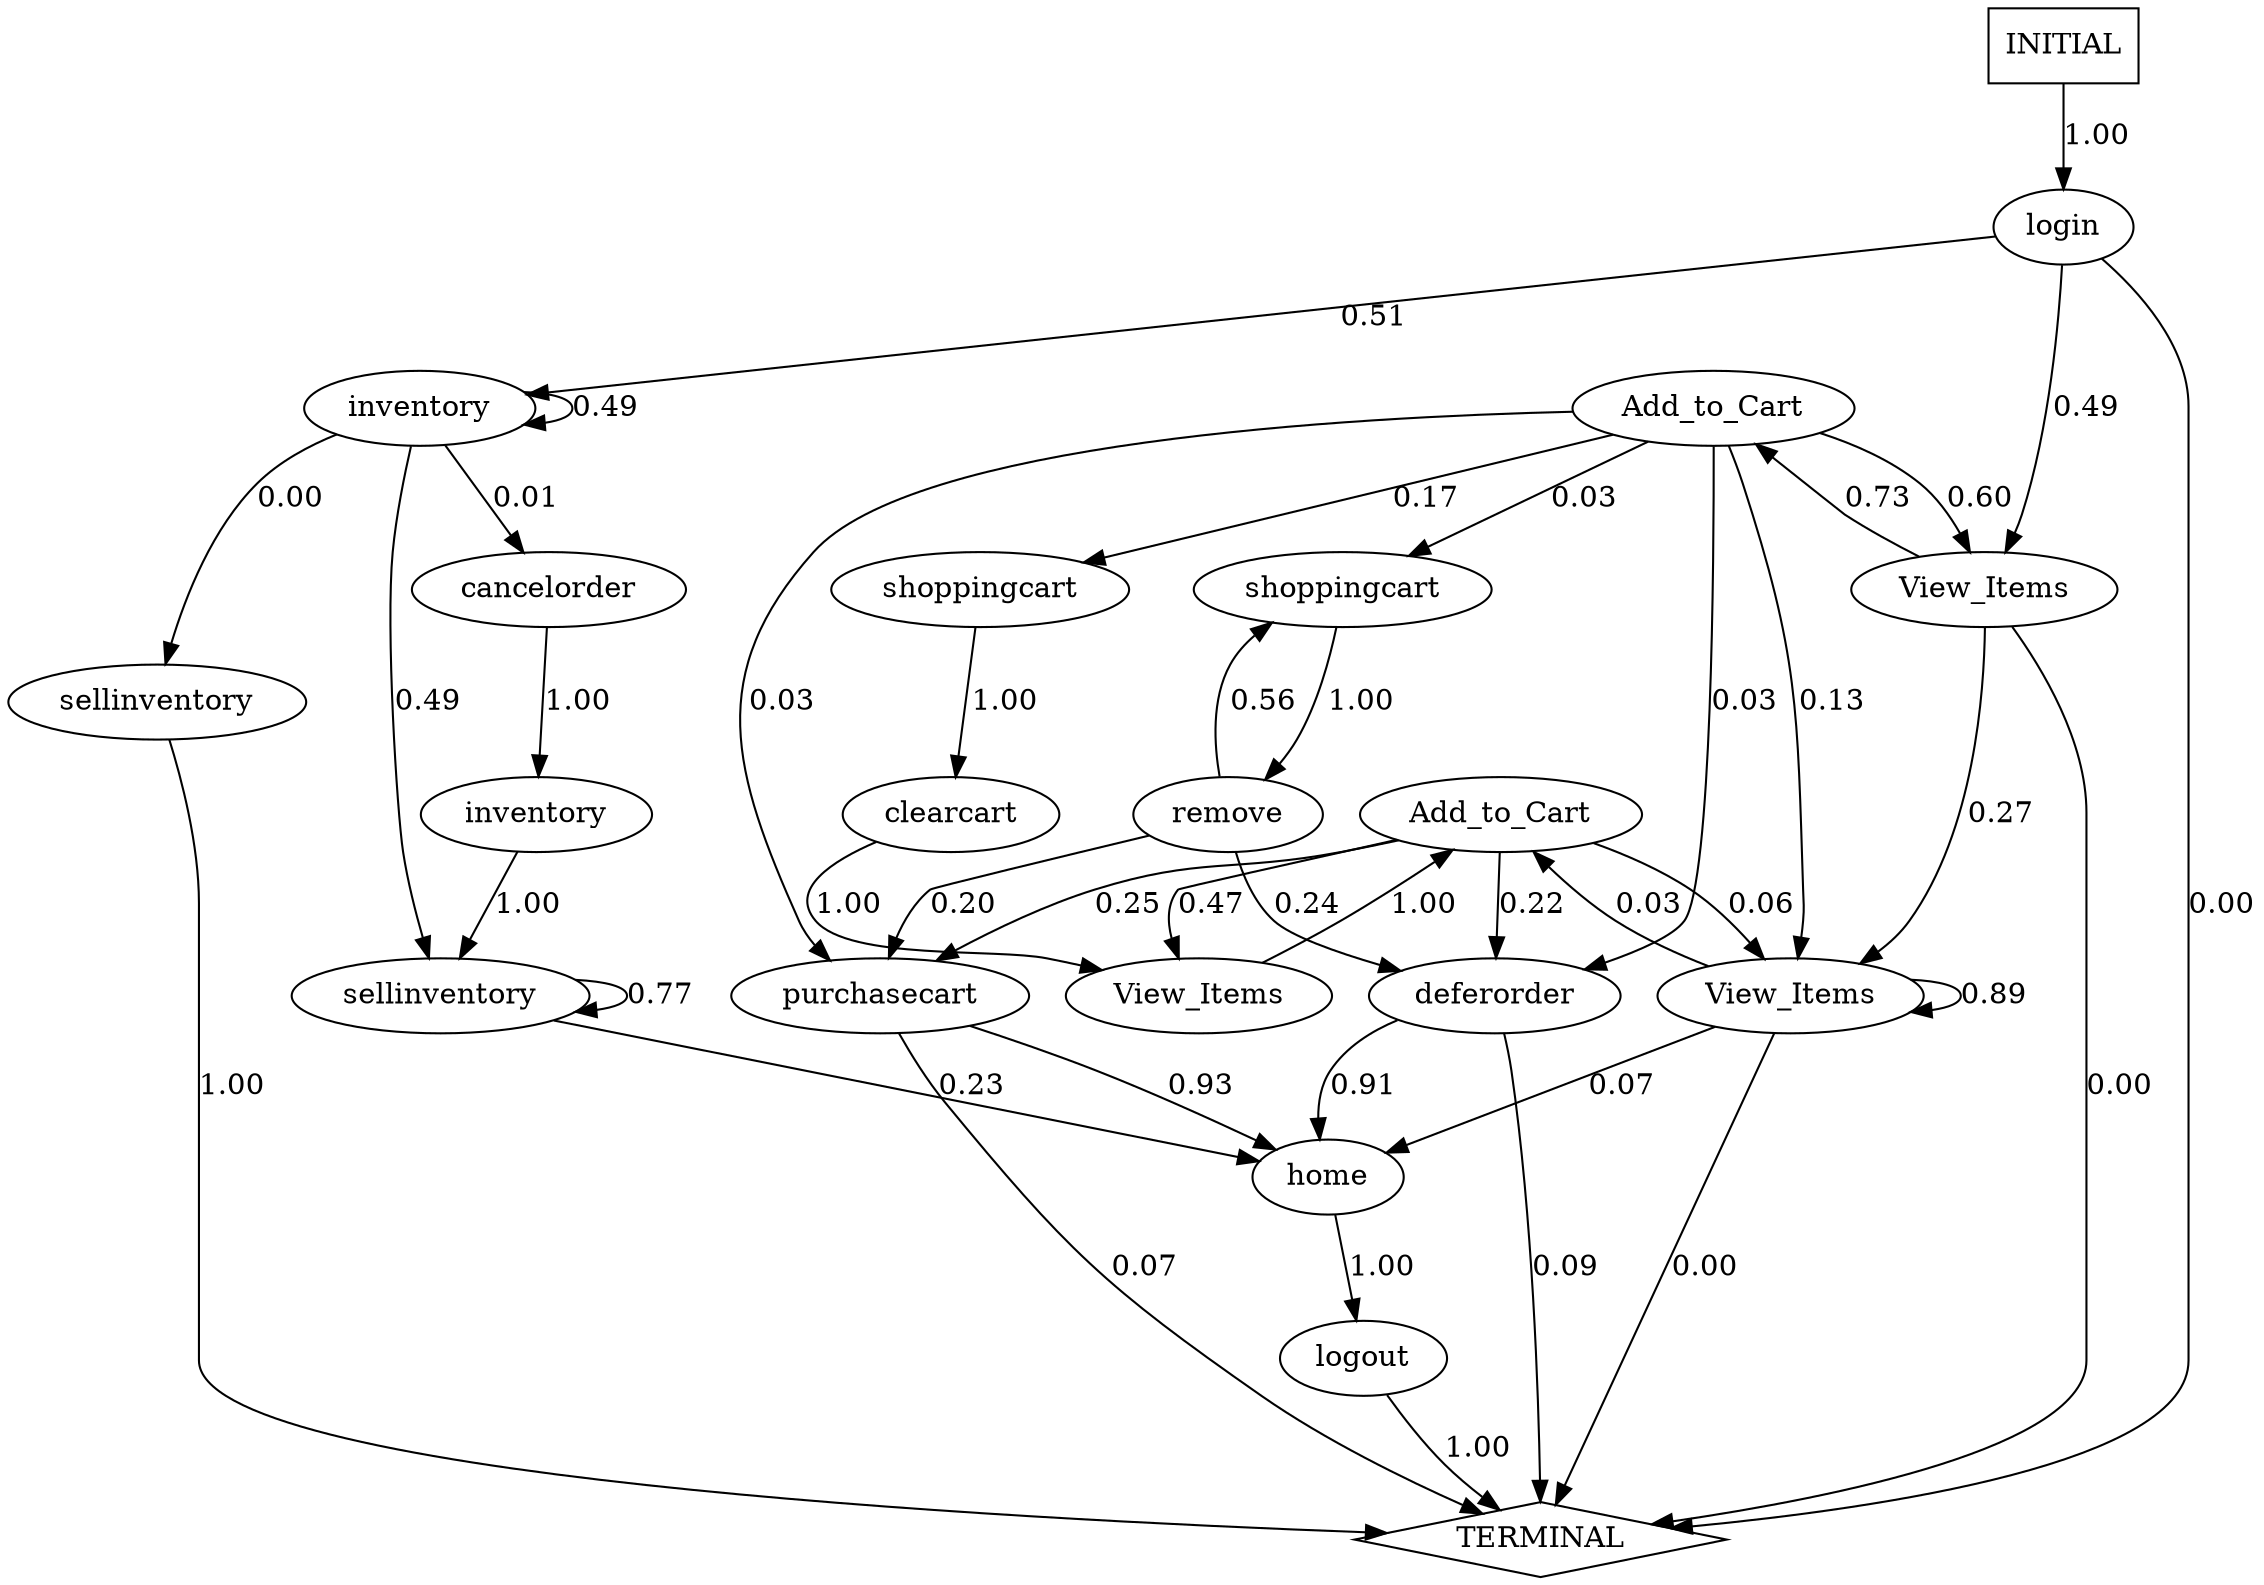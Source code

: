 digraph G {
  0 [label="Add_to_Cart"];
  1 [label="Add_to_Cart"];
  2 [label="View_Items"];
  3 [label="View_Items"];
  4 [label="View_Items"];
  5 [label="cancelorder"];
  6 [label="clearcart"];
  7 [label="deferorder"];
  8 [label="home"];
  9 [label="inventory"];
  10 [label="inventory"];
  11 [label="login"];
  12 [label="logout"];
  13 [label="purchasecart"];
  14 [label="remove"];
  15 [label="sellinventory"];
  16 [label="sellinventory"];
  17 [label="shoppingcart"];
  18 [label="shoppingcart"];
  19 [label="TERMINAL",shape=diamond];
  20 [label="INITIAL",shape=box];
0->4 [label="0.06"];
0->2 [label="0.47"];
0->7 [label="0.22"];
0->13 [label="0.25"];
1->4 [label="0.13"];
1->3 [label="0.60"];
1->7 [label="0.03"];
1->13 [label="0.03"];
1->18 [label="0.03"];
1->17 [label="0.17"];
2->0 [label="1.00"];
3->1 [label="0.73"];
3->4 [label="0.27"];
3->19 [label="0.00"];
4->0 [label="0.03"];
4->4 [label="0.89"];
4->8 [label="0.07"];
4->19 [label="0.00"];
5->9 [label="1.00"];
6->2 [label="1.00"];
7->8 [label="0.91"];
7->19 [label="0.09"];
8->12 [label="1.00"];
9->16 [label="1.00"];
10->5 [label="0.01"];
10->10 [label="0.49"];
10->15 [label="0.00"];
10->16 [label="0.49"];
11->3 [label="0.49"];
11->10 [label="0.51"];
11->19 [label="0.00"];
12->19 [label="1.00"];
13->8 [label="0.93"];
13->19 [label="0.07"];
14->7 [label="0.24"];
14->13 [label="0.20"];
14->18 [label="0.56"];
15->19 [label="1.00"];
16->8 [label="0.23"];
16->16 [label="0.77"];
17->6 [label="1.00"];
18->14 [label="1.00"];
20->11 [label="1.00"];
}
